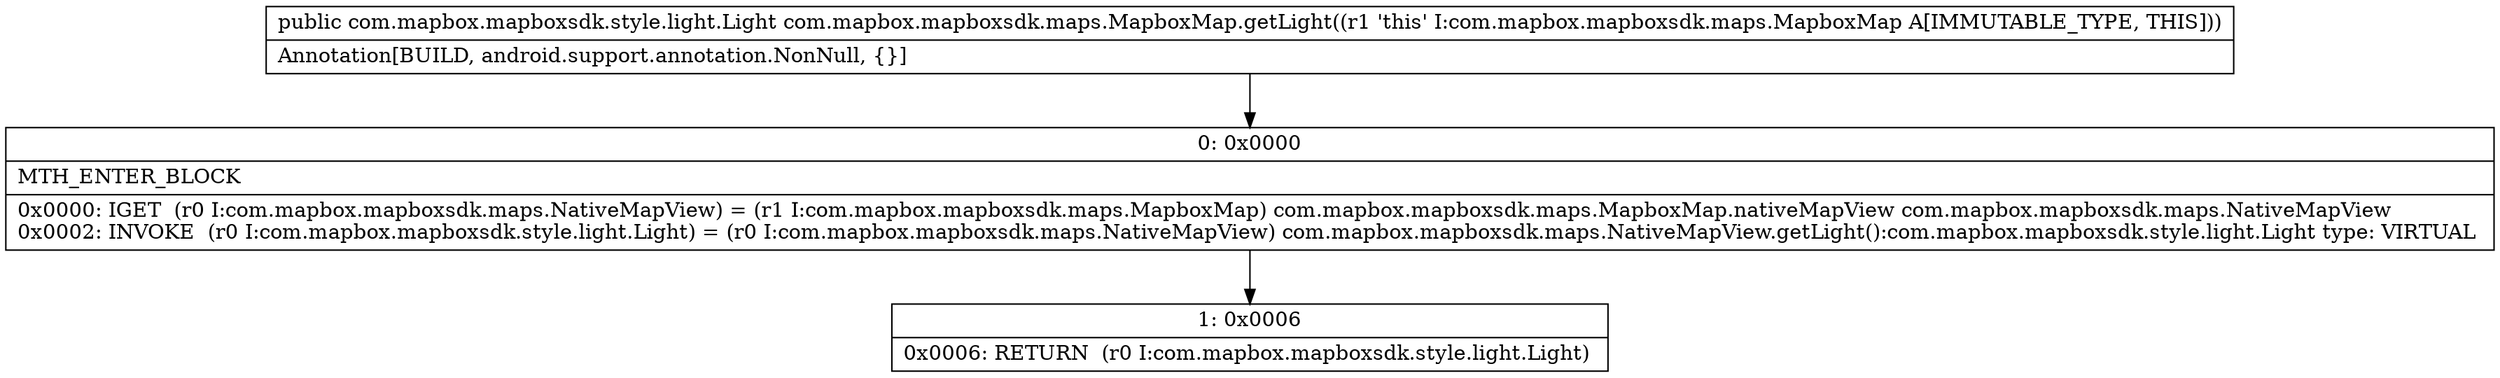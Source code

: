 digraph "CFG forcom.mapbox.mapboxsdk.maps.MapboxMap.getLight()Lcom\/mapbox\/mapboxsdk\/style\/light\/Light;" {
Node_0 [shape=record,label="{0\:\ 0x0000|MTH_ENTER_BLOCK\l|0x0000: IGET  (r0 I:com.mapbox.mapboxsdk.maps.NativeMapView) = (r1 I:com.mapbox.mapboxsdk.maps.MapboxMap) com.mapbox.mapboxsdk.maps.MapboxMap.nativeMapView com.mapbox.mapboxsdk.maps.NativeMapView \l0x0002: INVOKE  (r0 I:com.mapbox.mapboxsdk.style.light.Light) = (r0 I:com.mapbox.mapboxsdk.maps.NativeMapView) com.mapbox.mapboxsdk.maps.NativeMapView.getLight():com.mapbox.mapboxsdk.style.light.Light type: VIRTUAL \l}"];
Node_1 [shape=record,label="{1\:\ 0x0006|0x0006: RETURN  (r0 I:com.mapbox.mapboxsdk.style.light.Light) \l}"];
MethodNode[shape=record,label="{public com.mapbox.mapboxsdk.style.light.Light com.mapbox.mapboxsdk.maps.MapboxMap.getLight((r1 'this' I:com.mapbox.mapboxsdk.maps.MapboxMap A[IMMUTABLE_TYPE, THIS]))  | Annotation[BUILD, android.support.annotation.NonNull, \{\}]\l}"];
MethodNode -> Node_0;
Node_0 -> Node_1;
}

